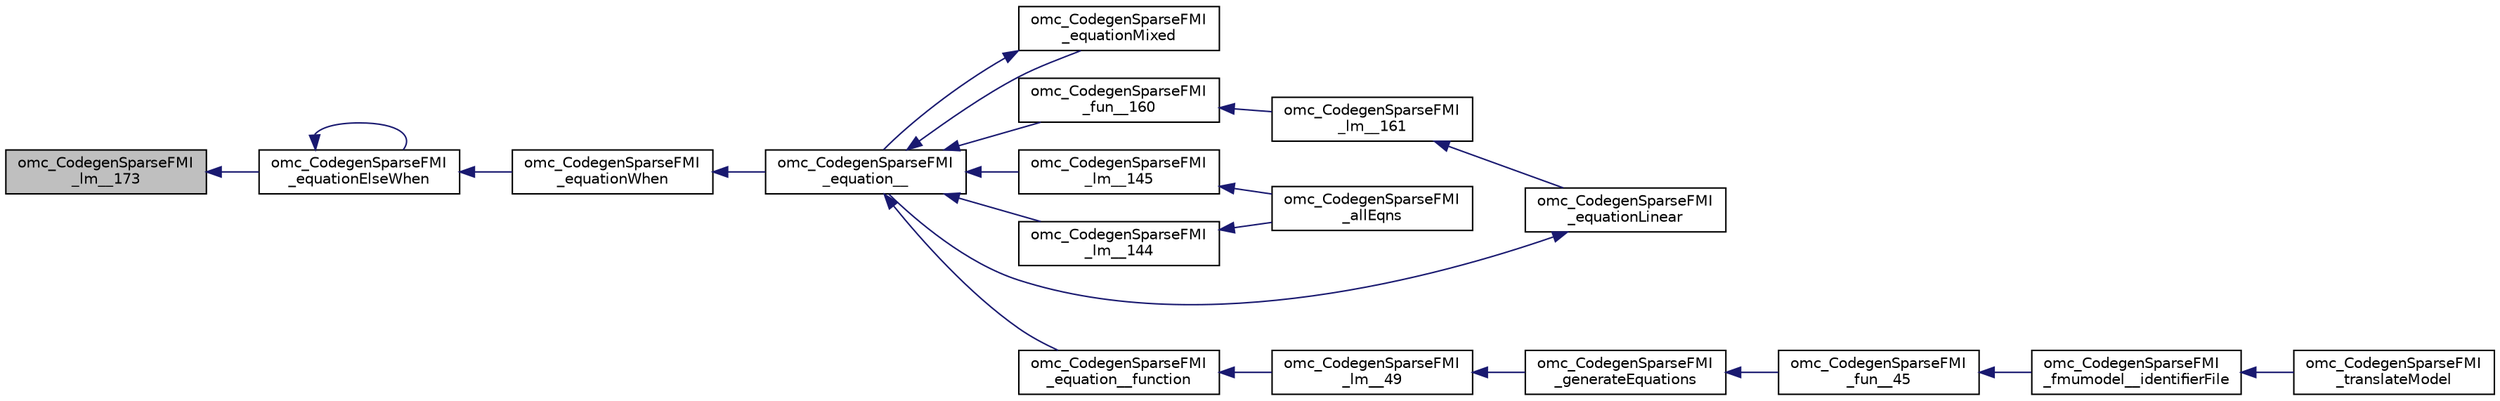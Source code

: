 digraph "omc_CodegenSparseFMI_lm__173"
{
  edge [fontname="Helvetica",fontsize="10",labelfontname="Helvetica",labelfontsize="10"];
  node [fontname="Helvetica",fontsize="10",shape=record];
  rankdir="LR";
  Node180814 [label="omc_CodegenSparseFMI\l_lm__173",height=0.2,width=0.4,color="black", fillcolor="grey75", style="filled", fontcolor="black"];
  Node180814 -> Node180815 [dir="back",color="midnightblue",fontsize="10",style="solid",fontname="Helvetica"];
  Node180815 [label="omc_CodegenSparseFMI\l_equationElseWhen",height=0.2,width=0.4,color="black", fillcolor="white", style="filled",URL="$da/d88/_codegen_sparse_f_m_i_8h.html#a9252f94be6a8d4db5d542a2a30867d21"];
  Node180815 -> Node180815 [dir="back",color="midnightblue",fontsize="10",style="solid",fontname="Helvetica"];
  Node180815 -> Node180816 [dir="back",color="midnightblue",fontsize="10",style="solid",fontname="Helvetica"];
  Node180816 [label="omc_CodegenSparseFMI\l_equationWhen",height=0.2,width=0.4,color="black", fillcolor="white", style="filled",URL="$da/d88/_codegen_sparse_f_m_i_8h.html#a182b50d619540de019adbeb9053f85d2"];
  Node180816 -> Node180817 [dir="back",color="midnightblue",fontsize="10",style="solid",fontname="Helvetica"];
  Node180817 [label="omc_CodegenSparseFMI\l_equation__",height=0.2,width=0.4,color="black", fillcolor="white", style="filled",URL="$da/d88/_codegen_sparse_f_m_i_8h.html#a99f4c0cb745d02faf3615bcda104a18a"];
  Node180817 -> Node180818 [dir="back",color="midnightblue",fontsize="10",style="solid",fontname="Helvetica"];
  Node180818 [label="omc_CodegenSparseFMI\l_equationMixed",height=0.2,width=0.4,color="black", fillcolor="white", style="filled",URL="$da/d88/_codegen_sparse_f_m_i_8h.html#ac29f9768bd0d77a3e1e85ee8d33113f2"];
  Node180818 -> Node180817 [dir="back",color="midnightblue",fontsize="10",style="solid",fontname="Helvetica"];
  Node180817 -> Node180819 [dir="back",color="midnightblue",fontsize="10",style="solid",fontname="Helvetica"];
  Node180819 [label="omc_CodegenSparseFMI\l_fun__160",height=0.2,width=0.4,color="black", fillcolor="white", style="filled",URL="$d1/d2e/_codegen_sparse_f_m_i_8c.html#ae706b7e1daac9ecce083bb0f153c4537"];
  Node180819 -> Node180820 [dir="back",color="midnightblue",fontsize="10",style="solid",fontname="Helvetica"];
  Node180820 [label="omc_CodegenSparseFMI\l_lm__161",height=0.2,width=0.4,color="black", fillcolor="white", style="filled",URL="$d1/d2e/_codegen_sparse_f_m_i_8c.html#afef10b15667b5fa348e2e5474100a059"];
  Node180820 -> Node180821 [dir="back",color="midnightblue",fontsize="10",style="solid",fontname="Helvetica"];
  Node180821 [label="omc_CodegenSparseFMI\l_equationLinear",height=0.2,width=0.4,color="black", fillcolor="white", style="filled",URL="$da/d88/_codegen_sparse_f_m_i_8h.html#ae8ae758cee8e51f80c69f273ea2dead4"];
  Node180821 -> Node180817 [dir="back",color="midnightblue",fontsize="10",style="solid",fontname="Helvetica"];
  Node180817 -> Node180822 [dir="back",color="midnightblue",fontsize="10",style="solid",fontname="Helvetica"];
  Node180822 [label="omc_CodegenSparseFMI\l_lm__145",height=0.2,width=0.4,color="black", fillcolor="white", style="filled",URL="$d1/d2e/_codegen_sparse_f_m_i_8c.html#a482b9fe4a2cf1170ba37c04cbeeba56b"];
  Node180822 -> Node180823 [dir="back",color="midnightblue",fontsize="10",style="solid",fontname="Helvetica"];
  Node180823 [label="omc_CodegenSparseFMI\l_allEqns",height=0.2,width=0.4,color="black", fillcolor="white", style="filled",URL="$da/d88/_codegen_sparse_f_m_i_8h.html#a94fa0652e8d98e8869394cc988af391b"];
  Node180817 -> Node180824 [dir="back",color="midnightblue",fontsize="10",style="solid",fontname="Helvetica"];
  Node180824 [label="omc_CodegenSparseFMI\l_lm__144",height=0.2,width=0.4,color="black", fillcolor="white", style="filled",URL="$d1/d2e/_codegen_sparse_f_m_i_8c.html#a53bc84287c3730b73c523380ca378dcf"];
  Node180824 -> Node180823 [dir="back",color="midnightblue",fontsize="10",style="solid",fontname="Helvetica"];
  Node180817 -> Node180825 [dir="back",color="midnightblue",fontsize="10",style="solid",fontname="Helvetica"];
  Node180825 [label="omc_CodegenSparseFMI\l_equation__function",height=0.2,width=0.4,color="black", fillcolor="white", style="filled",URL="$da/d88/_codegen_sparse_f_m_i_8h.html#a3b6d78478d2920ade27380933feef664"];
  Node180825 -> Node180826 [dir="back",color="midnightblue",fontsize="10",style="solid",fontname="Helvetica"];
  Node180826 [label="omc_CodegenSparseFMI\l_lm__49",height=0.2,width=0.4,color="black", fillcolor="white", style="filled",URL="$d1/d2e/_codegen_sparse_f_m_i_8c.html#afd950130e5951ce5d9b078504b8e5445"];
  Node180826 -> Node180827 [dir="back",color="midnightblue",fontsize="10",style="solid",fontname="Helvetica"];
  Node180827 [label="omc_CodegenSparseFMI\l_generateEquations",height=0.2,width=0.4,color="black", fillcolor="white", style="filled",URL="$da/d88/_codegen_sparse_f_m_i_8h.html#a944e50c37aa93fa6e9c540a7d9a7f671"];
  Node180827 -> Node180828 [dir="back",color="midnightblue",fontsize="10",style="solid",fontname="Helvetica"];
  Node180828 [label="omc_CodegenSparseFMI\l_fun__45",height=0.2,width=0.4,color="black", fillcolor="white", style="filled",URL="$d1/d2e/_codegen_sparse_f_m_i_8c.html#a33c397eee4567dbaf5269d88f9ea50f2"];
  Node180828 -> Node180829 [dir="back",color="midnightblue",fontsize="10",style="solid",fontname="Helvetica"];
  Node180829 [label="omc_CodegenSparseFMI\l_fmumodel__identifierFile",height=0.2,width=0.4,color="black", fillcolor="white", style="filled",URL="$da/d88/_codegen_sparse_f_m_i_8h.html#a0d704247081fbb1f268bdd5ae5d7f3f3"];
  Node180829 -> Node180830 [dir="back",color="midnightblue",fontsize="10",style="solid",fontname="Helvetica"];
  Node180830 [label="omc_CodegenSparseFMI\l_translateModel",height=0.2,width=0.4,color="black", fillcolor="white", style="filled",URL="$da/d88/_codegen_sparse_f_m_i_8h.html#a6e115544fcae7968ab9fa00a0ea17b1d"];
}
